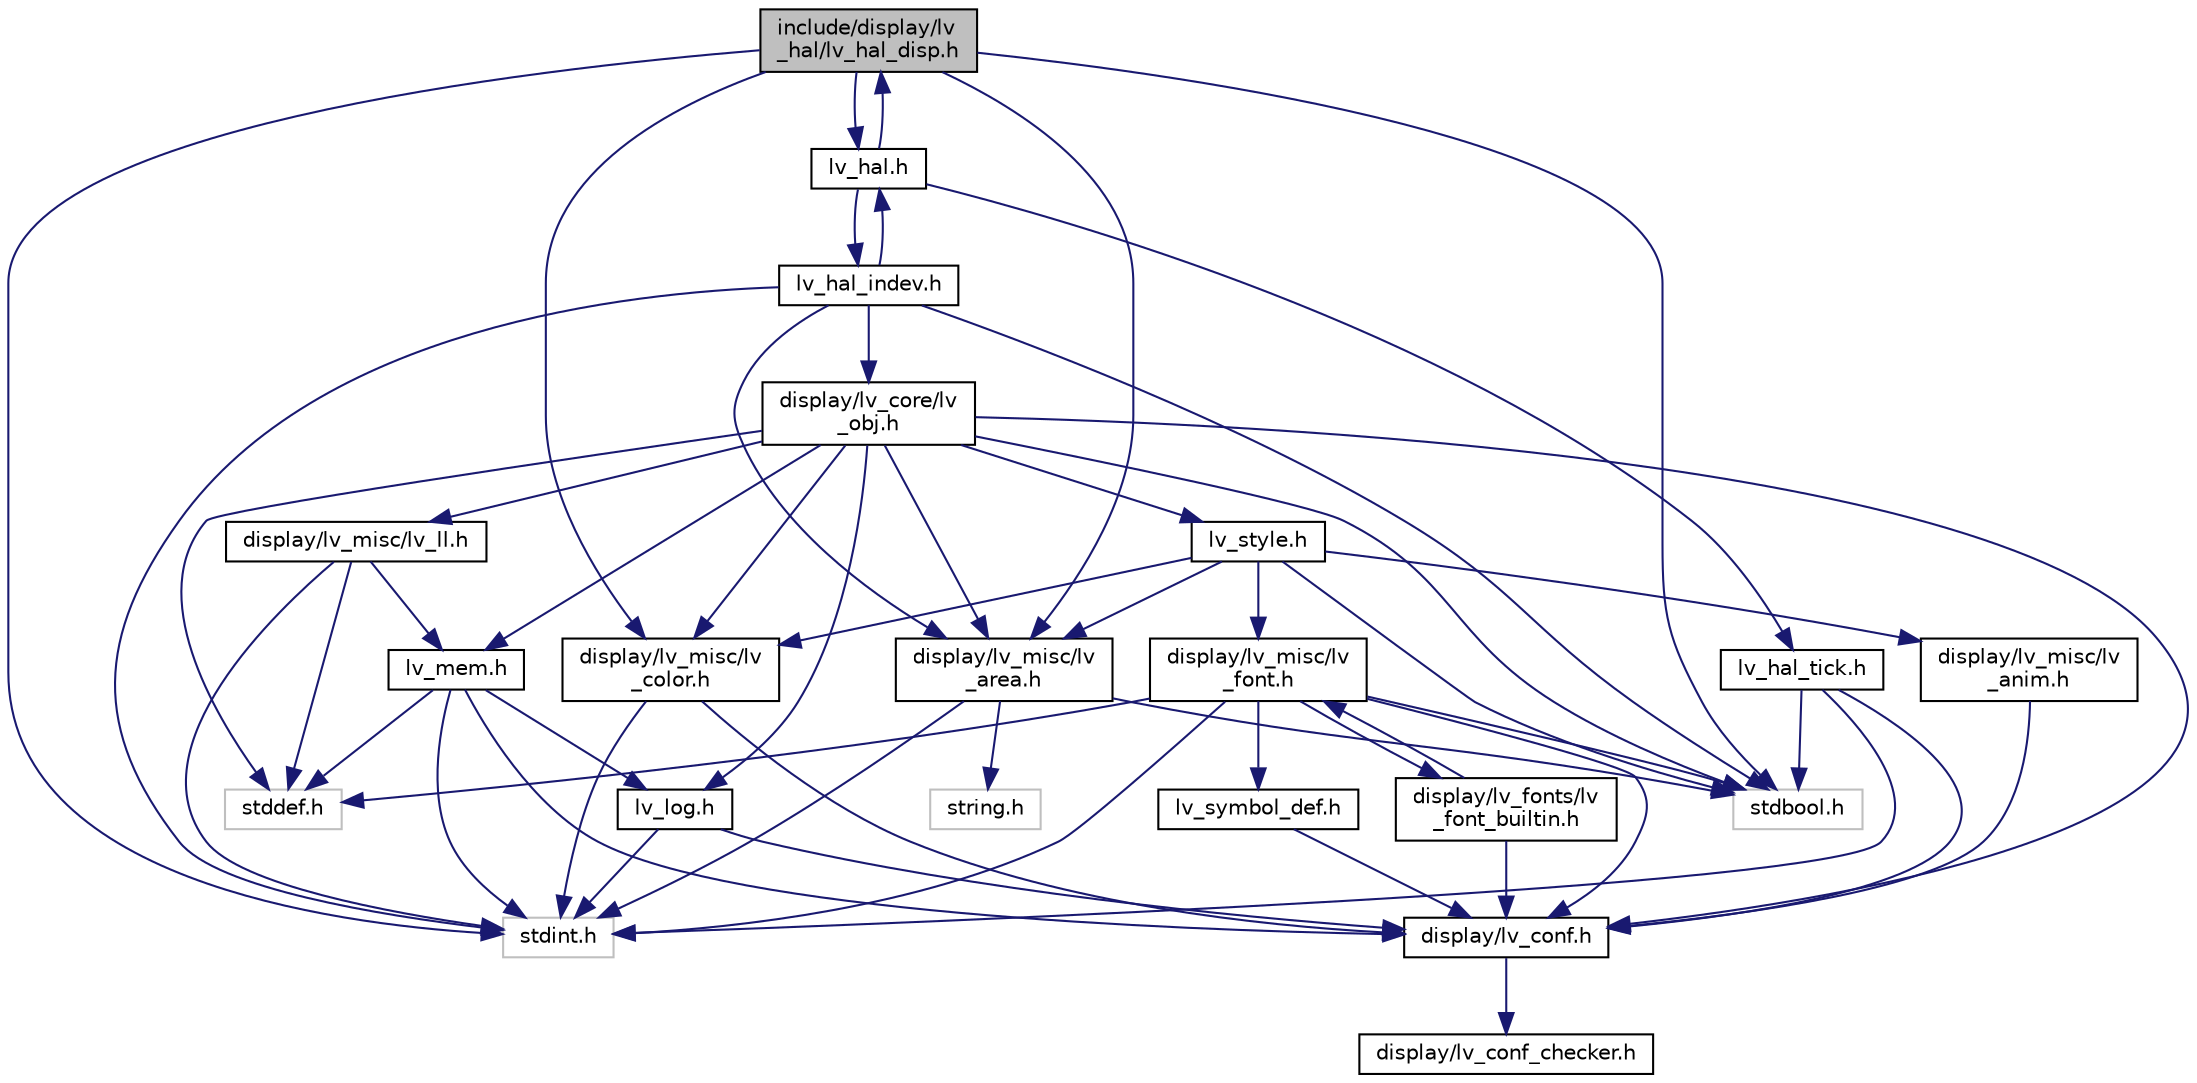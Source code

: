 digraph "include/display/lv_hal/lv_hal_disp.h"
{
 // LATEX_PDF_SIZE
  edge [fontname="Helvetica",fontsize="10",labelfontname="Helvetica",labelfontsize="10"];
  node [fontname="Helvetica",fontsize="10",shape=record];
  Node1 [label="include/display/lv\l_hal/lv_hal_disp.h",height=0.2,width=0.4,color="black", fillcolor="grey75", style="filled", fontcolor="black",tooltip=" "];
  Node1 -> Node2 [color="midnightblue",fontsize="10",style="solid"];
  Node2 [label="stdbool.h",height=0.2,width=0.4,color="grey75", fillcolor="white", style="filled",tooltip=" "];
  Node1 -> Node3 [color="midnightblue",fontsize="10",style="solid"];
  Node3 [label="stdint.h",height=0.2,width=0.4,color="grey75", fillcolor="white", style="filled",tooltip=" "];
  Node1 -> Node4 [color="midnightblue",fontsize="10",style="solid"];
  Node4 [label="display/lv_misc/lv\l_area.h",height=0.2,width=0.4,color="black", fillcolor="white", style="filled",URL="$lv__area_8h.html",tooltip=" "];
  Node4 -> Node2 [color="midnightblue",fontsize="10",style="solid"];
  Node4 -> Node3 [color="midnightblue",fontsize="10",style="solid"];
  Node4 -> Node5 [color="midnightblue",fontsize="10",style="solid"];
  Node5 [label="string.h",height=0.2,width=0.4,color="grey75", fillcolor="white", style="filled",tooltip=" "];
  Node1 -> Node6 [color="midnightblue",fontsize="10",style="solid"];
  Node6 [label="display/lv_misc/lv\l_color.h",height=0.2,width=0.4,color="black", fillcolor="white", style="filled",URL="$lv__color_8h.html",tooltip=" "];
  Node6 -> Node7 [color="midnightblue",fontsize="10",style="solid"];
  Node7 [label="display/lv_conf.h",height=0.2,width=0.4,color="black", fillcolor="white", style="filled",URL="$lv__conf_8h.html",tooltip=" "];
  Node7 -> Node8 [color="midnightblue",fontsize="10",style="solid"];
  Node8 [label="display/lv_conf_checker.h",height=0.2,width=0.4,color="black", fillcolor="white", style="filled",URL="$lv__conf__checker_8h.html",tooltip=" "];
  Node6 -> Node3 [color="midnightblue",fontsize="10",style="solid"];
  Node1 -> Node9 [color="midnightblue",fontsize="10",style="solid"];
  Node9 [label="lv_hal.h",height=0.2,width=0.4,color="black", fillcolor="white", style="filled",URL="$lv__hal_8h.html",tooltip=" "];
  Node9 -> Node1 [color="midnightblue",fontsize="10",style="solid"];
  Node9 -> Node10 [color="midnightblue",fontsize="10",style="solid"];
  Node10 [label="lv_hal_indev.h",height=0.2,width=0.4,color="black", fillcolor="white", style="filled",URL="$lv__hal__indev_8h.html",tooltip=" "];
  Node10 -> Node2 [color="midnightblue",fontsize="10",style="solid"];
  Node10 -> Node3 [color="midnightblue",fontsize="10",style="solid"];
  Node10 -> Node11 [color="midnightblue",fontsize="10",style="solid"];
  Node11 [label="display/lv_core/lv\l_obj.h",height=0.2,width=0.4,color="black", fillcolor="white", style="filled",URL="$lv__obj_8h.html",tooltip=" "];
  Node11 -> Node7 [color="midnightblue",fontsize="10",style="solid"];
  Node11 -> Node2 [color="midnightblue",fontsize="10",style="solid"];
  Node11 -> Node12 [color="midnightblue",fontsize="10",style="solid"];
  Node12 [label="stddef.h",height=0.2,width=0.4,color="grey75", fillcolor="white", style="filled",tooltip=" "];
  Node11 -> Node4 [color="midnightblue",fontsize="10",style="solid"];
  Node11 -> Node6 [color="midnightblue",fontsize="10",style="solid"];
  Node11 -> Node13 [color="midnightblue",fontsize="10",style="solid"];
  Node13 [label="display/lv_misc/lv_ll.h",height=0.2,width=0.4,color="black", fillcolor="white", style="filled",URL="$lv__ll_8h.html",tooltip=" "];
  Node13 -> Node12 [color="midnightblue",fontsize="10",style="solid"];
  Node13 -> Node3 [color="midnightblue",fontsize="10",style="solid"];
  Node13 -> Node14 [color="midnightblue",fontsize="10",style="solid"];
  Node14 [label="lv_mem.h",height=0.2,width=0.4,color="black", fillcolor="white", style="filled",URL="$lv__mem_8h.html",tooltip=" "];
  Node14 -> Node7 [color="midnightblue",fontsize="10",style="solid"];
  Node14 -> Node12 [color="midnightblue",fontsize="10",style="solid"];
  Node14 -> Node3 [color="midnightblue",fontsize="10",style="solid"];
  Node14 -> Node15 [color="midnightblue",fontsize="10",style="solid"];
  Node15 [label="lv_log.h",height=0.2,width=0.4,color="black", fillcolor="white", style="filled",URL="$lv__log_8h.html",tooltip=" "];
  Node15 -> Node7 [color="midnightblue",fontsize="10",style="solid"];
  Node15 -> Node3 [color="midnightblue",fontsize="10",style="solid"];
  Node11 -> Node15 [color="midnightblue",fontsize="10",style="solid"];
  Node11 -> Node14 [color="midnightblue",fontsize="10",style="solid"];
  Node11 -> Node16 [color="midnightblue",fontsize="10",style="solid"];
  Node16 [label="lv_style.h",height=0.2,width=0.4,color="black", fillcolor="white", style="filled",URL="$lv__style_8h.html",tooltip=" "];
  Node16 -> Node2 [color="midnightblue",fontsize="10",style="solid"];
  Node16 -> Node17 [color="midnightblue",fontsize="10",style="solid"];
  Node17 [label="display/lv_misc/lv\l_anim.h",height=0.2,width=0.4,color="black", fillcolor="white", style="filled",URL="$lv__anim_8h.html",tooltip=" "];
  Node17 -> Node7 [color="midnightblue",fontsize="10",style="solid"];
  Node16 -> Node4 [color="midnightblue",fontsize="10",style="solid"];
  Node16 -> Node6 [color="midnightblue",fontsize="10",style="solid"];
  Node16 -> Node18 [color="midnightblue",fontsize="10",style="solid"];
  Node18 [label="display/lv_misc/lv\l_font.h",height=0.2,width=0.4,color="black", fillcolor="white", style="filled",URL="$lv__font_8h.html",tooltip=" "];
  Node18 -> Node7 [color="midnightblue",fontsize="10",style="solid"];
  Node18 -> Node2 [color="midnightblue",fontsize="10",style="solid"];
  Node18 -> Node12 [color="midnightblue",fontsize="10",style="solid"];
  Node18 -> Node3 [color="midnightblue",fontsize="10",style="solid"];
  Node18 -> Node19 [color="midnightblue",fontsize="10",style="solid"];
  Node19 [label="lv_symbol_def.h",height=0.2,width=0.4,color="black", fillcolor="white", style="filled",URL="$lv__symbol__def_8h.html",tooltip=" "];
  Node19 -> Node7 [color="midnightblue",fontsize="10",style="solid"];
  Node18 -> Node20 [color="midnightblue",fontsize="10",style="solid"];
  Node20 [label="display/lv_fonts/lv\l_font_builtin.h",height=0.2,width=0.4,color="black", fillcolor="white", style="filled",URL="$lv__font__builtin_8h.html",tooltip=" "];
  Node20 -> Node7 [color="midnightblue",fontsize="10",style="solid"];
  Node20 -> Node18 [color="midnightblue",fontsize="10",style="solid"];
  Node10 -> Node4 [color="midnightblue",fontsize="10",style="solid"];
  Node10 -> Node9 [color="midnightblue",fontsize="10",style="solid"];
  Node9 -> Node21 [color="midnightblue",fontsize="10",style="solid"];
  Node21 [label="lv_hal_tick.h",height=0.2,width=0.4,color="black", fillcolor="white", style="filled",URL="$lv__hal__tick_8h.html",tooltip=" "];
  Node21 -> Node7 [color="midnightblue",fontsize="10",style="solid"];
  Node21 -> Node2 [color="midnightblue",fontsize="10",style="solid"];
  Node21 -> Node3 [color="midnightblue",fontsize="10",style="solid"];
}
